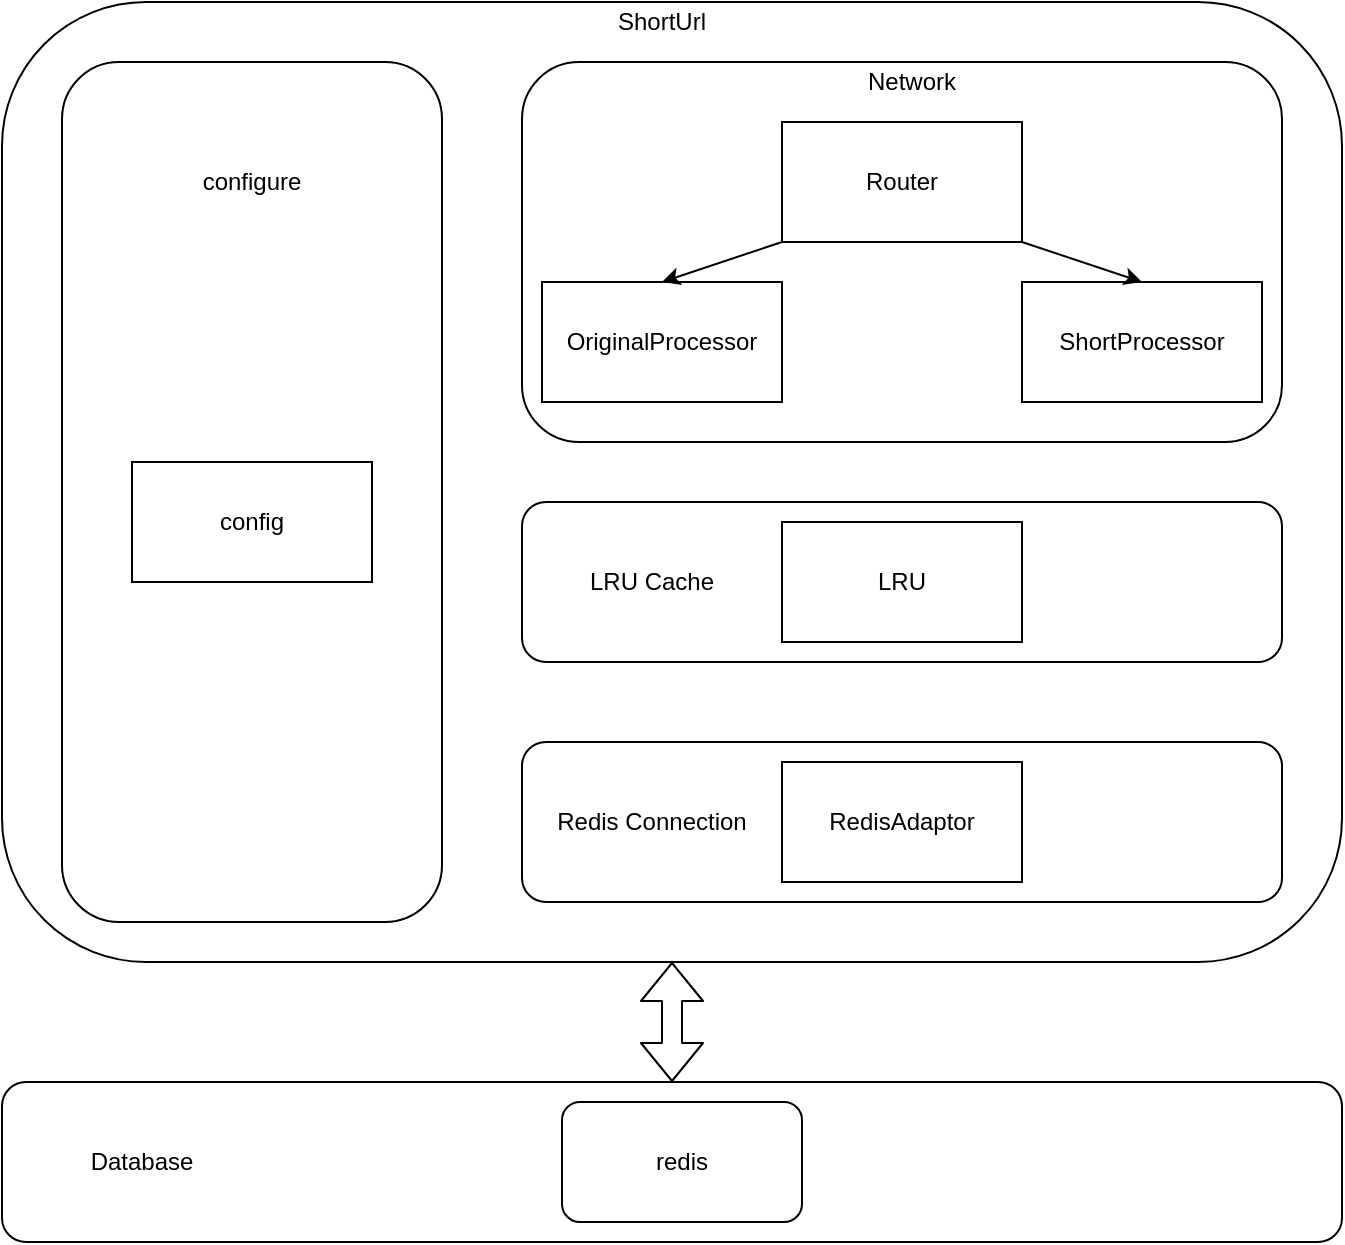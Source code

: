 <mxfile version="12.4.9" type="device"><diagram id="oq9M8gU8IliATKixNpes" name="第 1 页"><mxGraphModel dx="782" dy="797" grid="1" gridSize="10" guides="1" tooltips="1" connect="1" arrows="1" fold="1" page="0" pageScale="1" pageWidth="827" pageHeight="1169" math="0" shadow="0"><root><mxCell id="0"/><mxCell id="1" parent="0"/><mxCell id="CU4-kdQW1wjDy3cnDiYN-22" value="" style="rounded=1;whiteSpace=wrap;html=1;" vertex="1" parent="1"><mxGeometry x="90" y="-220" width="670" height="480" as="geometry"/></mxCell><mxCell id="CU4-kdQW1wjDy3cnDiYN-20" value="" style="rounded=1;whiteSpace=wrap;html=1;" vertex="1" parent="1"><mxGeometry x="350" y="-190" width="380" height="190" as="geometry"/></mxCell><mxCell id="CU4-kdQW1wjDy3cnDiYN-5" value="" style="rounded=1;whiteSpace=wrap;html=1;" vertex="1" parent="1"><mxGeometry x="120" y="-190" width="190" height="430" as="geometry"/></mxCell><mxCell id="CU4-kdQW1wjDy3cnDiYN-6" value="" style="rounded=1;whiteSpace=wrap;html=1;" vertex="1" parent="1"><mxGeometry x="350" y="30" width="380" height="80" as="geometry"/></mxCell><mxCell id="CU4-kdQW1wjDy3cnDiYN-8" value="config" style="rounded=0;whiteSpace=wrap;html=1;" vertex="1" parent="1"><mxGeometry x="155" y="10" width="120" height="60" as="geometry"/></mxCell><mxCell id="CU4-kdQW1wjDy3cnDiYN-9" value="Router" style="rounded=0;whiteSpace=wrap;html=1;" vertex="1" parent="1"><mxGeometry x="480" y="-160" width="120" height="60" as="geometry"/></mxCell><mxCell id="CU4-kdQW1wjDy3cnDiYN-11" value="OriginalProcessor" style="rounded=0;whiteSpace=wrap;html=1;" vertex="1" parent="1"><mxGeometry x="360" y="-80" width="120" height="60" as="geometry"/></mxCell><mxCell id="CU4-kdQW1wjDy3cnDiYN-12" value="ShortProcessor" style="rounded=0;whiteSpace=wrap;html=1;" vertex="1" parent="1"><mxGeometry x="600" y="-80" width="120" height="60" as="geometry"/></mxCell><mxCell id="CU4-kdQW1wjDy3cnDiYN-13" value="LRU" style="rounded=0;whiteSpace=wrap;html=1;" vertex="1" parent="1"><mxGeometry x="480" y="40" width="120" height="60" as="geometry"/></mxCell><mxCell id="CU4-kdQW1wjDy3cnDiYN-14" value="" style="rounded=1;whiteSpace=wrap;html=1;" vertex="1" parent="1"><mxGeometry x="350" y="150" width="380" height="80" as="geometry"/></mxCell><mxCell id="CU4-kdQW1wjDy3cnDiYN-15" value="RedisAdaptor" style="rounded=0;whiteSpace=wrap;html=1;" vertex="1" parent="1"><mxGeometry x="480" y="160" width="120" height="60" as="geometry"/></mxCell><mxCell id="CU4-kdQW1wjDy3cnDiYN-18" value="" style="endArrow=classic;html=1;exitX=0;exitY=1;exitDx=0;exitDy=0;entryX=0.5;entryY=0;entryDx=0;entryDy=0;" edge="1" parent="1" source="CU4-kdQW1wjDy3cnDiYN-9" target="CU4-kdQW1wjDy3cnDiYN-11"><mxGeometry width="50" height="50" relative="1" as="geometry"><mxPoint x="370" y="-80" as="sourcePoint"/><mxPoint x="420" y="-130" as="targetPoint"/></mxGeometry></mxCell><mxCell id="CU4-kdQW1wjDy3cnDiYN-19" value="" style="endArrow=classic;html=1;exitX=1;exitY=1;exitDx=0;exitDy=0;entryX=0.5;entryY=0;entryDx=0;entryDy=0;" edge="1" parent="1" source="CU4-kdQW1wjDy3cnDiYN-9" target="CU4-kdQW1wjDy3cnDiYN-12"><mxGeometry width="50" height="50" relative="1" as="geometry"><mxPoint x="520" y="60" as="sourcePoint"/><mxPoint x="570" y="10" as="targetPoint"/></mxGeometry></mxCell><mxCell id="CU4-kdQW1wjDy3cnDiYN-21" value="" style="rounded=1;whiteSpace=wrap;html=1;" vertex="1" parent="1"><mxGeometry x="90" y="320" width="670" height="80" as="geometry"/></mxCell><mxCell id="CU4-kdQW1wjDy3cnDiYN-23" value="ShortUrl" style="text;html=1;strokeColor=none;fillColor=none;align=center;verticalAlign=middle;whiteSpace=wrap;rounded=0;" vertex="1" parent="1"><mxGeometry x="400" y="-220" width="40" height="20" as="geometry"/></mxCell><mxCell id="CU4-kdQW1wjDy3cnDiYN-24" value="redis" style="rounded=1;whiteSpace=wrap;html=1;" vertex="1" parent="1"><mxGeometry x="370" y="330" width="120" height="60" as="geometry"/></mxCell><mxCell id="CU4-kdQW1wjDy3cnDiYN-25" value="" style="shape=flexArrow;endArrow=classic;startArrow=classic;html=1;entryX=0.5;entryY=1;entryDx=0;entryDy=0;exitX=0.5;exitY=0;exitDx=0;exitDy=0;" edge="1" parent="1" source="CU4-kdQW1wjDy3cnDiYN-21" target="CU4-kdQW1wjDy3cnDiYN-22"><mxGeometry width="50" height="50" relative="1" as="geometry"><mxPoint x="190" y="320" as="sourcePoint"/><mxPoint x="240" y="270" as="targetPoint"/></mxGeometry></mxCell><mxCell id="CU4-kdQW1wjDy3cnDiYN-26" value="Database" style="text;html=1;strokeColor=none;fillColor=none;align=center;verticalAlign=middle;whiteSpace=wrap;rounded=0;" vertex="1" parent="1"><mxGeometry x="140" y="350" width="40" height="20" as="geometry"/></mxCell><mxCell id="CU4-kdQW1wjDy3cnDiYN-27" value="configure" style="text;html=1;strokeColor=none;fillColor=none;align=center;verticalAlign=middle;whiteSpace=wrap;rounded=0;" vertex="1" parent="1"><mxGeometry x="195" y="-140" width="40" height="20" as="geometry"/></mxCell><mxCell id="CU4-kdQW1wjDy3cnDiYN-28" value="Network" style="text;html=1;strokeColor=none;fillColor=none;align=center;verticalAlign=middle;whiteSpace=wrap;rounded=0;" vertex="1" parent="1"><mxGeometry x="525" y="-190" width="40" height="20" as="geometry"/></mxCell><mxCell id="CU4-kdQW1wjDy3cnDiYN-29" value="LRU Cache" style="text;html=1;strokeColor=none;fillColor=none;align=center;verticalAlign=middle;whiteSpace=wrap;rounded=0;" vertex="1" parent="1"><mxGeometry x="380" y="60" width="70" height="20" as="geometry"/></mxCell><mxCell id="CU4-kdQW1wjDy3cnDiYN-30" value="Redis Connection" style="text;html=1;strokeColor=none;fillColor=none;align=center;verticalAlign=middle;whiteSpace=wrap;rounded=0;" vertex="1" parent="1"><mxGeometry x="365" y="180" width="100" height="20" as="geometry"/></mxCell></root></mxGraphModel></diagram></mxfile>